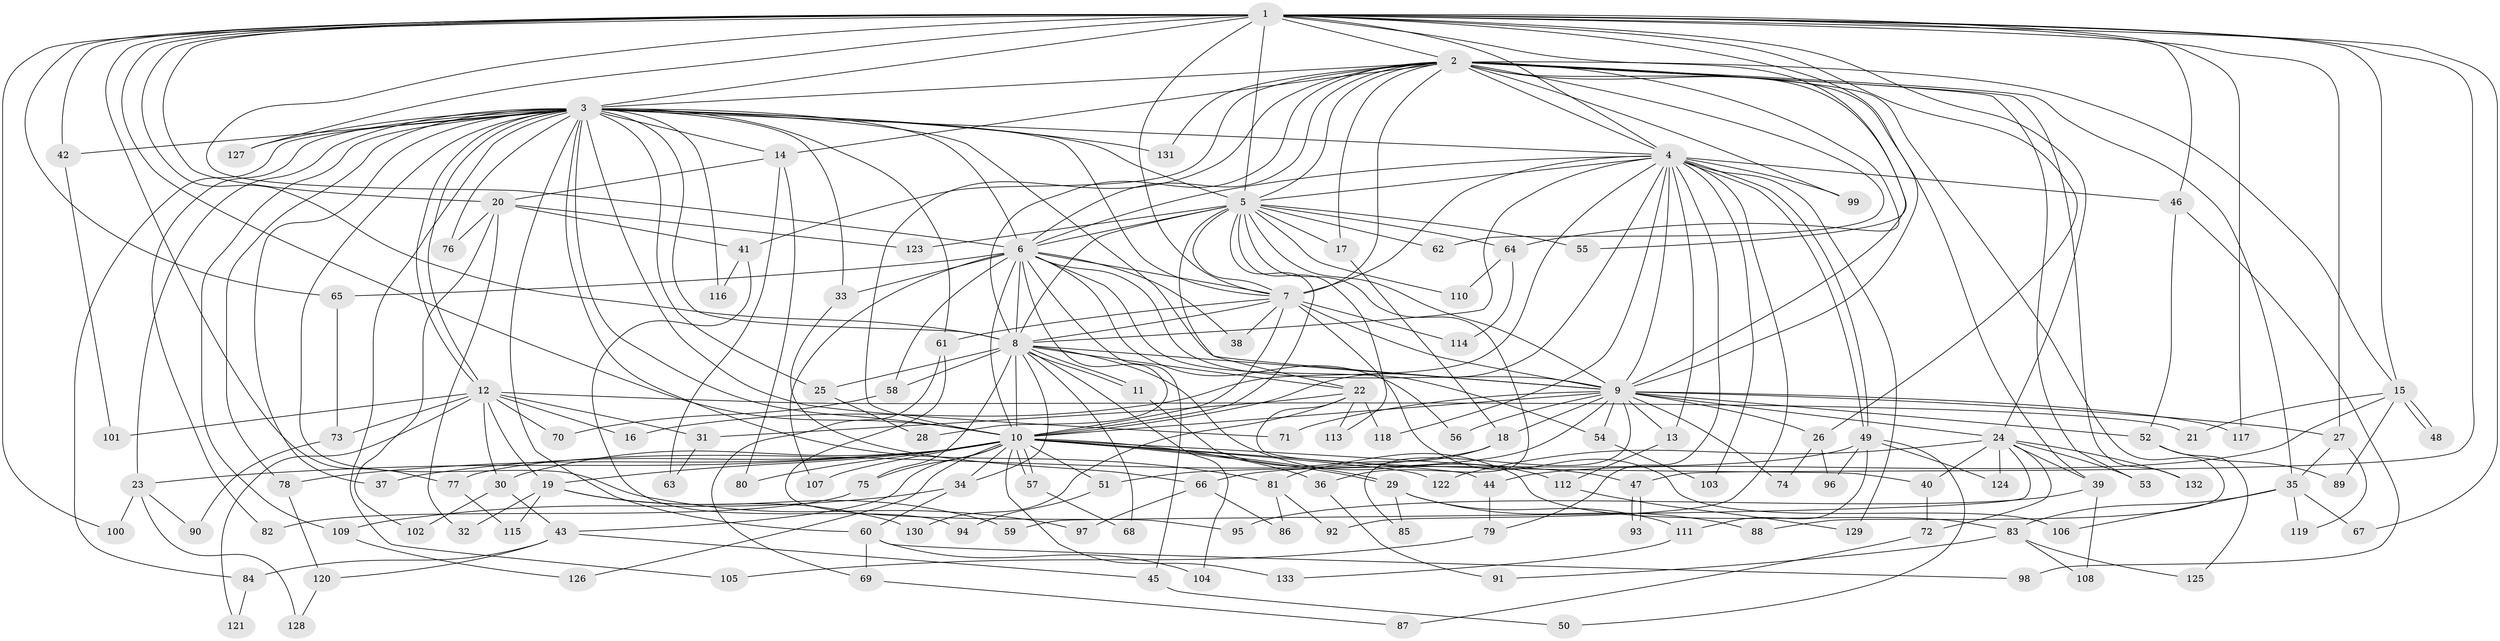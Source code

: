 // Generated by graph-tools (version 1.1) at 2025/49/03/09/25 03:49:42]
// undirected, 133 vertices, 291 edges
graph export_dot {
graph [start="1"]
  node [color=gray90,style=filled];
  1;
  2;
  3;
  4;
  5;
  6;
  7;
  8;
  9;
  10;
  11;
  12;
  13;
  14;
  15;
  16;
  17;
  18;
  19;
  20;
  21;
  22;
  23;
  24;
  25;
  26;
  27;
  28;
  29;
  30;
  31;
  32;
  33;
  34;
  35;
  36;
  37;
  38;
  39;
  40;
  41;
  42;
  43;
  44;
  45;
  46;
  47;
  48;
  49;
  50;
  51;
  52;
  53;
  54;
  55;
  56;
  57;
  58;
  59;
  60;
  61;
  62;
  63;
  64;
  65;
  66;
  67;
  68;
  69;
  70;
  71;
  72;
  73;
  74;
  75;
  76;
  77;
  78;
  79;
  80;
  81;
  82;
  83;
  84;
  85;
  86;
  87;
  88;
  89;
  90;
  91;
  92;
  93;
  94;
  95;
  96;
  97;
  98;
  99;
  100;
  101;
  102;
  103;
  104;
  105;
  106;
  107;
  108;
  109;
  110;
  111;
  112;
  113;
  114;
  115;
  116;
  117;
  118;
  119;
  120;
  121;
  122;
  123;
  124;
  125;
  126;
  127;
  128;
  129;
  130;
  131;
  132;
  133;
  1 -- 2;
  1 -- 3;
  1 -- 4;
  1 -- 5;
  1 -- 6;
  1 -- 7;
  1 -- 8;
  1 -- 9;
  1 -- 10;
  1 -- 15;
  1 -- 20;
  1 -- 24;
  1 -- 26;
  1 -- 27;
  1 -- 42;
  1 -- 46;
  1 -- 47;
  1 -- 55;
  1 -- 65;
  1 -- 67;
  1 -- 77;
  1 -- 100;
  1 -- 117;
  1 -- 127;
  2 -- 3;
  2 -- 4;
  2 -- 5;
  2 -- 6;
  2 -- 7;
  2 -- 8;
  2 -- 9;
  2 -- 10;
  2 -- 14;
  2 -- 15;
  2 -- 17;
  2 -- 35;
  2 -- 39;
  2 -- 41;
  2 -- 53;
  2 -- 62;
  2 -- 64;
  2 -- 88;
  2 -- 99;
  2 -- 131;
  2 -- 132;
  3 -- 4;
  3 -- 5;
  3 -- 6;
  3 -- 7;
  3 -- 8;
  3 -- 9;
  3 -- 10;
  3 -- 12;
  3 -- 12;
  3 -- 14;
  3 -- 23;
  3 -- 25;
  3 -- 33;
  3 -- 37;
  3 -- 42;
  3 -- 60;
  3 -- 61;
  3 -- 71;
  3 -- 76;
  3 -- 78;
  3 -- 81;
  3 -- 82;
  3 -- 84;
  3 -- 97;
  3 -- 105;
  3 -- 109;
  3 -- 116;
  3 -- 127;
  3 -- 131;
  4 -- 5;
  4 -- 6;
  4 -- 7;
  4 -- 8;
  4 -- 9;
  4 -- 10;
  4 -- 13;
  4 -- 16;
  4 -- 46;
  4 -- 49;
  4 -- 49;
  4 -- 79;
  4 -- 92;
  4 -- 99;
  4 -- 103;
  4 -- 118;
  4 -- 129;
  5 -- 6;
  5 -- 7;
  5 -- 8;
  5 -- 9;
  5 -- 10;
  5 -- 17;
  5 -- 22;
  5 -- 36;
  5 -- 55;
  5 -- 62;
  5 -- 64;
  5 -- 110;
  5 -- 113;
  5 -- 123;
  6 -- 7;
  6 -- 8;
  6 -- 9;
  6 -- 10;
  6 -- 28;
  6 -- 33;
  6 -- 38;
  6 -- 45;
  6 -- 54;
  6 -- 56;
  6 -- 58;
  6 -- 65;
  6 -- 107;
  7 -- 8;
  7 -- 9;
  7 -- 10;
  7 -- 38;
  7 -- 61;
  7 -- 106;
  7 -- 114;
  8 -- 9;
  8 -- 10;
  8 -- 11;
  8 -- 11;
  8 -- 22;
  8 -- 25;
  8 -- 34;
  8 -- 58;
  8 -- 68;
  8 -- 75;
  8 -- 104;
  8 -- 112;
  9 -- 10;
  9 -- 13;
  9 -- 18;
  9 -- 24;
  9 -- 26;
  9 -- 27;
  9 -- 51;
  9 -- 52;
  9 -- 54;
  9 -- 56;
  9 -- 71;
  9 -- 74;
  9 -- 85;
  9 -- 117;
  10 -- 19;
  10 -- 23;
  10 -- 29;
  10 -- 29;
  10 -- 30;
  10 -- 34;
  10 -- 36;
  10 -- 37;
  10 -- 43;
  10 -- 44;
  10 -- 47;
  10 -- 51;
  10 -- 57;
  10 -- 57;
  10 -- 75;
  10 -- 78;
  10 -- 80;
  10 -- 107;
  10 -- 122;
  10 -- 126;
  10 -- 133;
  11 -- 83;
  12 -- 16;
  12 -- 19;
  12 -- 21;
  12 -- 30;
  12 -- 31;
  12 -- 70;
  12 -- 73;
  12 -- 101;
  12 -- 121;
  13 -- 112;
  14 -- 20;
  14 -- 63;
  14 -- 80;
  15 -- 21;
  15 -- 44;
  15 -- 48;
  15 -- 48;
  15 -- 89;
  17 -- 18;
  18 -- 77;
  18 -- 81;
  19 -- 32;
  19 -- 59;
  19 -- 115;
  19 -- 130;
  20 -- 32;
  20 -- 41;
  20 -- 76;
  20 -- 102;
  20 -- 123;
  22 -- 31;
  22 -- 40;
  22 -- 113;
  22 -- 118;
  22 -- 130;
  23 -- 90;
  23 -- 100;
  23 -- 128;
  24 -- 39;
  24 -- 40;
  24 -- 53;
  24 -- 59;
  24 -- 72;
  24 -- 122;
  24 -- 124;
  24 -- 132;
  25 -- 28;
  26 -- 74;
  26 -- 96;
  27 -- 35;
  27 -- 119;
  29 -- 85;
  29 -- 88;
  29 -- 111;
  30 -- 43;
  30 -- 102;
  31 -- 63;
  33 -- 66;
  34 -- 60;
  34 -- 109;
  35 -- 67;
  35 -- 83;
  35 -- 106;
  35 -- 119;
  36 -- 91;
  39 -- 95;
  39 -- 108;
  40 -- 72;
  41 -- 94;
  41 -- 116;
  42 -- 101;
  43 -- 45;
  43 -- 84;
  43 -- 120;
  44 -- 79;
  45 -- 50;
  46 -- 52;
  46 -- 98;
  47 -- 93;
  47 -- 93;
  49 -- 50;
  49 -- 66;
  49 -- 96;
  49 -- 111;
  49 -- 124;
  51 -- 94;
  52 -- 89;
  52 -- 125;
  54 -- 103;
  57 -- 68;
  58 -- 70;
  60 -- 69;
  60 -- 98;
  60 -- 104;
  61 -- 69;
  61 -- 95;
  64 -- 110;
  64 -- 114;
  65 -- 73;
  66 -- 86;
  66 -- 97;
  69 -- 87;
  72 -- 87;
  73 -- 90;
  75 -- 82;
  77 -- 115;
  78 -- 120;
  79 -- 105;
  81 -- 86;
  81 -- 92;
  83 -- 91;
  83 -- 108;
  83 -- 125;
  84 -- 121;
  109 -- 126;
  111 -- 133;
  112 -- 129;
  120 -- 128;
}
